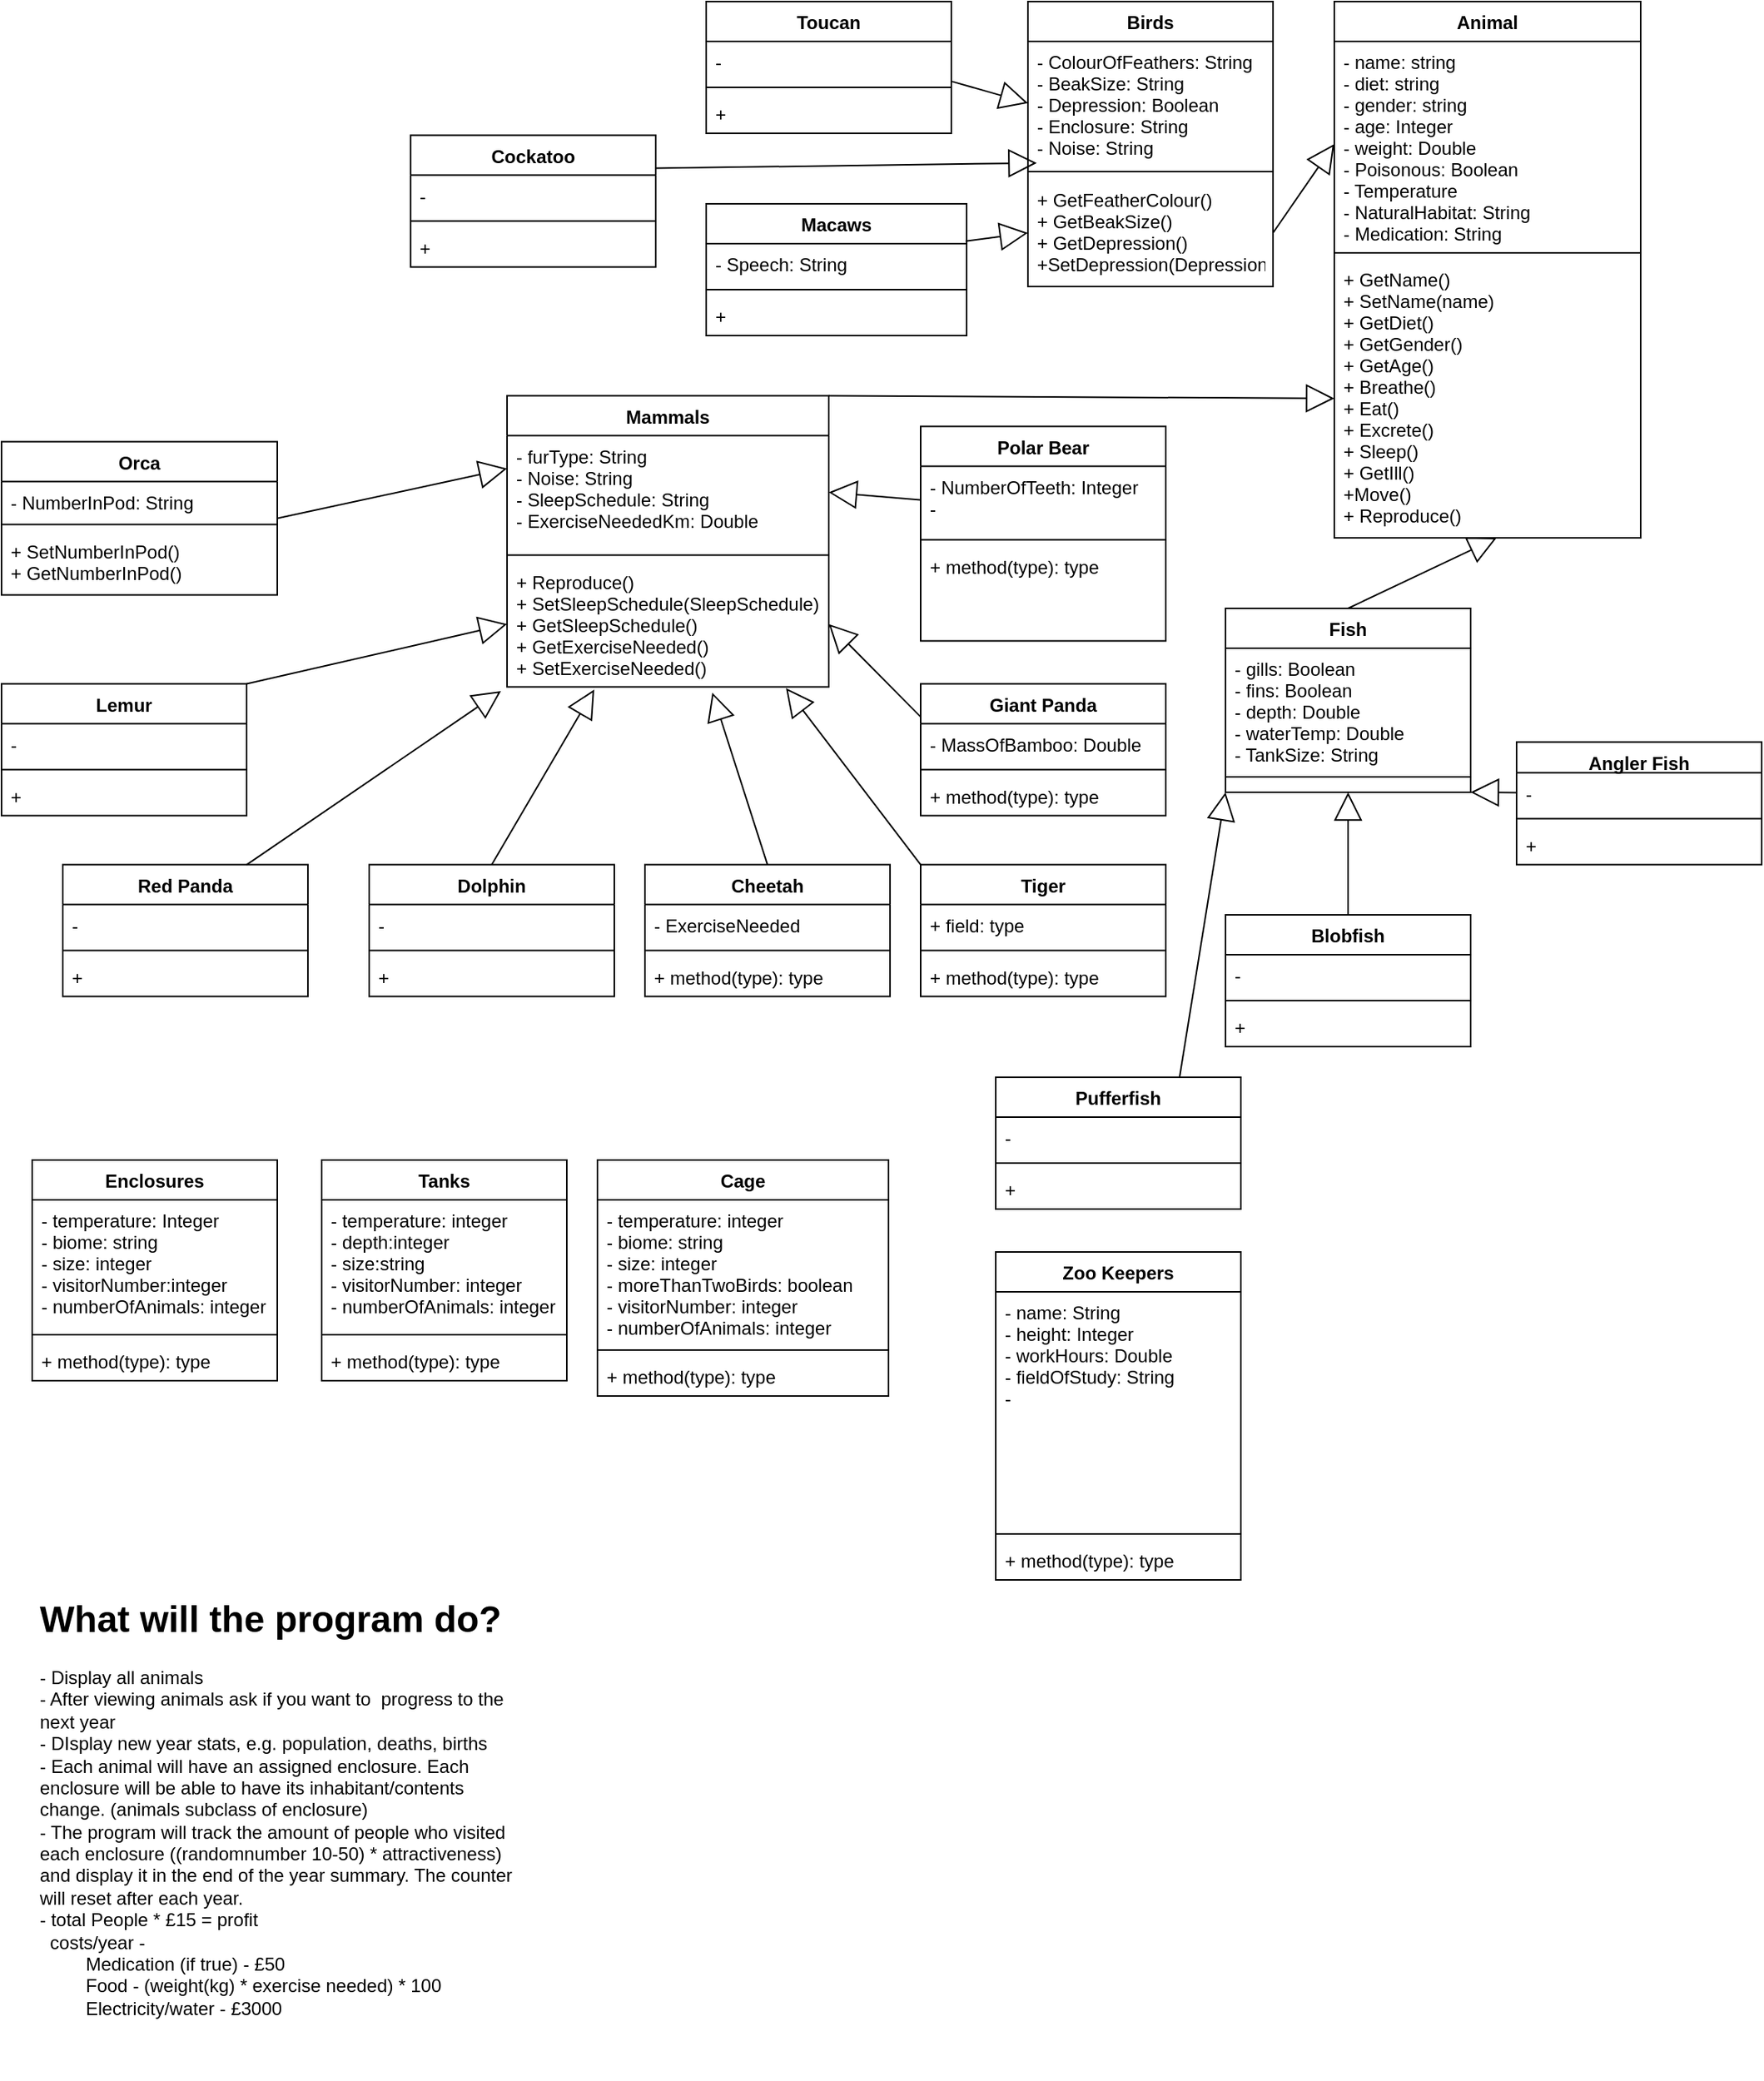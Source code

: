 <mxfile version="12.8.2" type="github">
  <diagram id="C5RBs43oDa-KdzZeNtuy" name="Page-1">
    <mxGraphModel dx="2591" dy="2416" grid="1" gridSize="10" guides="1" tooltips="1" connect="1" arrows="1" fold="1" page="1" pageScale="1" pageWidth="1169" pageHeight="827" math="0" shadow="0">
      <root>
        <mxCell id="WIyWlLk6GJQsqaUBKTNV-0" />
        <mxCell id="WIyWlLk6GJQsqaUBKTNV-1" parent="WIyWlLk6GJQsqaUBKTNV-0" />
        <mxCell id="0TbLO2mfNWgMp-bxgsxS-0" value="Animal" style="swimlane;fontStyle=1;align=center;verticalAlign=top;childLayout=stackLayout;horizontal=1;startSize=26;horizontalStack=0;resizeParent=1;resizeParentMax=0;resizeLast=0;collapsible=1;marginBottom=0;" parent="WIyWlLk6GJQsqaUBKTNV-1" vertex="1">
          <mxGeometry x="-299" y="-1636" width="200" height="350" as="geometry" />
        </mxCell>
        <mxCell id="0TbLO2mfNWgMp-bxgsxS-1" value="- name: string&#xa;- diet: string&#xa;- gender: string&#xa;- age: Integer&#xa;- weight: Double&#xa;- Poisonous: Boolean&#xa;- Temperature&#xa;- NaturalHabitat: String&#xa;- Medication: String&#xa;" style="text;strokeColor=none;fillColor=none;align=left;verticalAlign=top;spacingLeft=4;spacingRight=4;overflow=hidden;rotatable=0;points=[[0,0.5],[1,0.5]];portConstraint=eastwest;" parent="0TbLO2mfNWgMp-bxgsxS-0" vertex="1">
          <mxGeometry y="26" width="200" height="134" as="geometry" />
        </mxCell>
        <mxCell id="0TbLO2mfNWgMp-bxgsxS-2" value="" style="line;strokeWidth=1;fillColor=none;align=left;verticalAlign=middle;spacingTop=-1;spacingLeft=3;spacingRight=3;rotatable=0;labelPosition=right;points=[];portConstraint=eastwest;" parent="0TbLO2mfNWgMp-bxgsxS-0" vertex="1">
          <mxGeometry y="160" width="200" height="8" as="geometry" />
        </mxCell>
        <mxCell id="0TbLO2mfNWgMp-bxgsxS-3" value="+ GetName()&#xa;+ SetName(name)&#xa;+ GetDiet()&#xa;+ GetGender()&#xa;+ GetAge()&#xa;+ Breathe()&#xa;+ Eat()&#xa;+ Excrete()&#xa;+ Sleep()&#xa;+ GetIll()&#xa;+Move()&#xa;+ Reproduce()&#xa;" style="text;strokeColor=none;fillColor=none;align=left;verticalAlign=top;spacingLeft=4;spacingRight=4;overflow=hidden;rotatable=0;points=[[0,0.5],[1,0.5]];portConstraint=eastwest;" parent="0TbLO2mfNWgMp-bxgsxS-0" vertex="1">
          <mxGeometry y="168" width="200" height="182" as="geometry" />
        </mxCell>
        <mxCell id="0TbLO2mfNWgMp-bxgsxS-5" value="Mammals" style="swimlane;fontStyle=1;align=center;verticalAlign=top;childLayout=stackLayout;horizontal=1;startSize=26;horizontalStack=0;resizeParent=1;resizeParentMax=0;resizeLast=0;collapsible=1;marginBottom=0;" parent="WIyWlLk6GJQsqaUBKTNV-1" vertex="1">
          <mxGeometry x="-839" y="-1378.71" width="210" height="190" as="geometry" />
        </mxCell>
        <mxCell id="0TbLO2mfNWgMp-bxgsxS-6" value="- furType: String&#xa;- Noise: String&#xa;- SleepSchedule: String&#xa;- ExerciseNeededKm: Double" style="text;strokeColor=none;fillColor=none;align=left;verticalAlign=top;spacingLeft=4;spacingRight=4;overflow=hidden;rotatable=0;points=[[0,0.5],[1,0.5]];portConstraint=eastwest;" parent="0TbLO2mfNWgMp-bxgsxS-5" vertex="1">
          <mxGeometry y="26" width="210" height="74" as="geometry" />
        </mxCell>
        <mxCell id="0TbLO2mfNWgMp-bxgsxS-7" value="" style="line;strokeWidth=1;fillColor=none;align=left;verticalAlign=middle;spacingTop=-1;spacingLeft=3;spacingRight=3;rotatable=0;labelPosition=right;points=[];portConstraint=eastwest;" parent="0TbLO2mfNWgMp-bxgsxS-5" vertex="1">
          <mxGeometry y="100" width="210" height="8" as="geometry" />
        </mxCell>
        <mxCell id="cL8bjoN6jts4UuPoE08g-39" value="+ Reproduce()&#xa;+ SetSleepSchedule(SleepSchedule)&#xa;+ GetSleepSchedule()&#xa;+ GetExerciseNeeded()&#xa;+ SetExerciseNeeded()" style="text;strokeColor=none;fillColor=none;align=left;verticalAlign=top;spacingLeft=4;spacingRight=4;overflow=hidden;rotatable=0;points=[[0,0.5],[1,0.5]];portConstraint=eastwest;" parent="0TbLO2mfNWgMp-bxgsxS-5" vertex="1">
          <mxGeometry y="108" width="210" height="82" as="geometry" />
        </mxCell>
        <mxCell id="MYj5JW25N3nviBPNFUwC-0" value="" style="endArrow=block;endSize=16;endFill=0;html=1;exitX=1;exitY=0;exitDx=0;exitDy=0;entryX=0;entryY=0.5;entryDx=0;entryDy=0;" parent="WIyWlLk6GJQsqaUBKTNV-1" source="0TbLO2mfNWgMp-bxgsxS-5" target="0TbLO2mfNWgMp-bxgsxS-3" edge="1">
          <mxGeometry y="-60" width="160" relative="1" as="geometry">
            <mxPoint x="-569" y="-1068.71" as="sourcePoint" />
            <mxPoint x="-409" y="-1068.71" as="targetPoint" />
            <Array as="points" />
            <mxPoint as="offset" />
          </mxGeometry>
        </mxCell>
        <mxCell id="m3c3d1ibpdt9MSrah0Dr-0" value="Birds" style="swimlane;fontStyle=1;align=center;verticalAlign=top;childLayout=stackLayout;horizontal=1;startSize=26;horizontalStack=0;resizeParent=1;resizeParentMax=0;resizeLast=0;collapsible=1;marginBottom=0;" parent="WIyWlLk6GJQsqaUBKTNV-1" vertex="1">
          <mxGeometry x="-499" y="-1636" width="160" height="186" as="geometry" />
        </mxCell>
        <mxCell id="m3c3d1ibpdt9MSrah0Dr-1" value="- ColourOfFeathers: String&#xa;- BeakSize: String&#xa;- Depression: Boolean&#xa;- Enclosure: String&#xa;- Noise: String" style="text;strokeColor=none;fillColor=none;align=left;verticalAlign=top;spacingLeft=4;spacingRight=4;overflow=hidden;rotatable=0;points=[[0,0.5],[1,0.5]];portConstraint=eastwest;" parent="m3c3d1ibpdt9MSrah0Dr-0" vertex="1">
          <mxGeometry y="26" width="160" height="80" as="geometry" />
        </mxCell>
        <mxCell id="m3c3d1ibpdt9MSrah0Dr-2" value="" style="line;strokeWidth=1;fillColor=none;align=left;verticalAlign=middle;spacingTop=-1;spacingLeft=3;spacingRight=3;rotatable=0;labelPosition=right;points=[];portConstraint=eastwest;" parent="m3c3d1ibpdt9MSrah0Dr-0" vertex="1">
          <mxGeometry y="106" width="160" height="10" as="geometry" />
        </mxCell>
        <mxCell id="m3c3d1ibpdt9MSrah0Dr-3" value="+ GetFeatherColour()&#xa;+ GetBeakSize()&#xa;+ GetDepression()&#xa;+SetDepression(Depression)" style="text;strokeColor=none;fillColor=none;align=left;verticalAlign=top;spacingLeft=4;spacingRight=4;overflow=hidden;rotatable=0;points=[[0,0.5],[1,0.5]];portConstraint=eastwest;" parent="m3c3d1ibpdt9MSrah0Dr-0" vertex="1">
          <mxGeometry y="116" width="160" height="70" as="geometry" />
        </mxCell>
        <mxCell id="m3c3d1ibpdt9MSrah0Dr-4" value="" style="endArrow=block;endSize=16;endFill=0;html=1;entryX=0;entryY=0.5;entryDx=0;entryDy=0;exitX=1;exitY=0.5;exitDx=0;exitDy=0;" parent="WIyWlLk6GJQsqaUBKTNV-1" source="m3c3d1ibpdt9MSrah0Dr-3" target="0TbLO2mfNWgMp-bxgsxS-1" edge="1">
          <mxGeometry y="-50" width="160" relative="1" as="geometry">
            <mxPoint x="-9" y="-1428.71" as="sourcePoint" />
            <mxPoint x="-439" y="-978.71" as="targetPoint" />
            <Array as="points" />
            <mxPoint as="offset" />
          </mxGeometry>
        </mxCell>
        <mxCell id="m3c3d1ibpdt9MSrah0Dr-5" value="" style="endArrow=block;endSize=16;endFill=0;html=1;entryX=0.53;entryY=1;entryDx=0;entryDy=0;entryPerimeter=0;exitX=0.5;exitY=0;exitDx=0;exitDy=0;" parent="WIyWlLk6GJQsqaUBKTNV-1" source="m3c3d1ibpdt9MSrah0Dr-6" target="0TbLO2mfNWgMp-bxgsxS-3" edge="1">
          <mxGeometry x="0.125" y="-60" width="160" relative="1" as="geometry">
            <mxPoint x="-623" y="-1086" as="sourcePoint" />
            <mxPoint x="-849" y="-986" as="targetPoint" />
            <mxPoint as="offset" />
          </mxGeometry>
        </mxCell>
        <mxCell id="m3c3d1ibpdt9MSrah0Dr-6" value="Fish" style="swimlane;fontStyle=1;align=center;verticalAlign=top;childLayout=stackLayout;horizontal=1;startSize=26;horizontalStack=0;resizeParent=1;resizeParentMax=0;resizeLast=0;collapsible=1;marginBottom=0;" parent="WIyWlLk6GJQsqaUBKTNV-1" vertex="1">
          <mxGeometry x="-370" y="-1240" width="160" height="120" as="geometry" />
        </mxCell>
        <mxCell id="m3c3d1ibpdt9MSrah0Dr-7" value="- gills: Boolean&#xa;- fins: Boolean&#xa;- depth: Double&#xa;- waterTemp: Double&#xa;- TankSize: String" style="text;strokeColor=none;fillColor=none;align=left;verticalAlign=top;spacingLeft=4;spacingRight=4;overflow=hidden;rotatable=0;points=[[0,0.5],[1,0.5]];portConstraint=eastwest;" parent="m3c3d1ibpdt9MSrah0Dr-6" vertex="1">
          <mxGeometry y="26" width="160" height="74" as="geometry" />
        </mxCell>
        <mxCell id="m3c3d1ibpdt9MSrah0Dr-8" value="" style="line;strokeWidth=1;fillColor=none;align=left;verticalAlign=middle;spacingTop=-1;spacingLeft=3;spacingRight=3;rotatable=0;labelPosition=right;points=[];portConstraint=eastwest;" parent="m3c3d1ibpdt9MSrah0Dr-6" vertex="1">
          <mxGeometry y="100" width="160" height="20" as="geometry" />
        </mxCell>
        <mxCell id="m3c3d1ibpdt9MSrah0Dr-10" value="" style="endArrow=block;endSize=16;endFill=0;html=1;entryX=0;entryY=0.5;entryDx=0;entryDy=0;exitX=1;exitY=0;exitDx=0;exitDy=0;" parent="WIyWlLk6GJQsqaUBKTNV-1" source="m3c3d1ibpdt9MSrah0Dr-11" target="cL8bjoN6jts4UuPoE08g-39" edge="1">
          <mxGeometry x="-0.25" y="-20" width="160" relative="1" as="geometry">
            <mxPoint x="-999" y="-1158.71" as="sourcePoint" />
            <mxPoint x="-679" y="-1028.71" as="targetPoint" />
            <Array as="points" />
            <mxPoint as="offset" />
          </mxGeometry>
        </mxCell>
        <mxCell id="m3c3d1ibpdt9MSrah0Dr-11" value="Lemur" style="swimlane;fontStyle=1;align=center;verticalAlign=top;childLayout=stackLayout;horizontal=1;startSize=26;horizontalStack=0;resizeParent=1;resizeParentMax=0;resizeLast=0;collapsible=1;marginBottom=0;" parent="WIyWlLk6GJQsqaUBKTNV-1" vertex="1">
          <mxGeometry x="-1169" y="-1190.71" width="160" height="86" as="geometry" />
        </mxCell>
        <mxCell id="m3c3d1ibpdt9MSrah0Dr-12" value="- " style="text;strokeColor=none;fillColor=none;align=left;verticalAlign=top;spacingLeft=4;spacingRight=4;overflow=hidden;rotatable=0;points=[[0,0.5],[1,0.5]];portConstraint=eastwest;" parent="m3c3d1ibpdt9MSrah0Dr-11" vertex="1">
          <mxGeometry y="26" width="160" height="26" as="geometry" />
        </mxCell>
        <mxCell id="m3c3d1ibpdt9MSrah0Dr-13" value="" style="line;strokeWidth=1;fillColor=none;align=left;verticalAlign=middle;spacingTop=-1;spacingLeft=3;spacingRight=3;rotatable=0;labelPosition=right;points=[];portConstraint=eastwest;" parent="m3c3d1ibpdt9MSrah0Dr-11" vertex="1">
          <mxGeometry y="52" width="160" height="8" as="geometry" />
        </mxCell>
        <mxCell id="m3c3d1ibpdt9MSrah0Dr-14" value="+" style="text;strokeColor=none;fillColor=none;align=left;verticalAlign=top;spacingLeft=4;spacingRight=4;overflow=hidden;rotatable=0;points=[[0,0.5],[1,0.5]];portConstraint=eastwest;" parent="m3c3d1ibpdt9MSrah0Dr-11" vertex="1">
          <mxGeometry y="60" width="160" height="26" as="geometry" />
        </mxCell>
        <mxCell id="m3c3d1ibpdt9MSrah0Dr-15" value="Red Panda" style="swimlane;fontStyle=1;align=center;verticalAlign=top;childLayout=stackLayout;horizontal=1;startSize=26;horizontalStack=0;resizeParent=1;resizeParentMax=0;resizeLast=0;collapsible=1;marginBottom=0;" parent="WIyWlLk6GJQsqaUBKTNV-1" vertex="1">
          <mxGeometry x="-1129" y="-1072.71" width="160" height="86" as="geometry" />
        </mxCell>
        <mxCell id="m3c3d1ibpdt9MSrah0Dr-16" value="- " style="text;strokeColor=none;fillColor=none;align=left;verticalAlign=top;spacingLeft=4;spacingRight=4;overflow=hidden;rotatable=0;points=[[0,0.5],[1,0.5]];portConstraint=eastwest;" parent="m3c3d1ibpdt9MSrah0Dr-15" vertex="1">
          <mxGeometry y="26" width="160" height="26" as="geometry" />
        </mxCell>
        <mxCell id="m3c3d1ibpdt9MSrah0Dr-17" value="" style="line;strokeWidth=1;fillColor=none;align=left;verticalAlign=middle;spacingTop=-1;spacingLeft=3;spacingRight=3;rotatable=0;labelPosition=right;points=[];portConstraint=eastwest;" parent="m3c3d1ibpdt9MSrah0Dr-15" vertex="1">
          <mxGeometry y="52" width="160" height="8" as="geometry" />
        </mxCell>
        <mxCell id="m3c3d1ibpdt9MSrah0Dr-18" value="+ " style="text;strokeColor=none;fillColor=none;align=left;verticalAlign=top;spacingLeft=4;spacingRight=4;overflow=hidden;rotatable=0;points=[[0,0.5],[1,0.5]];portConstraint=eastwest;" parent="m3c3d1ibpdt9MSrah0Dr-15" vertex="1">
          <mxGeometry y="60" width="160" height="26" as="geometry" />
        </mxCell>
        <mxCell id="m3c3d1ibpdt9MSrah0Dr-19" value="" style="endArrow=block;endSize=16;endFill=0;html=1;exitX=0.75;exitY=0;exitDx=0;exitDy=0;entryX=-0.019;entryY=1.033;entryDx=0;entryDy=0;entryPerimeter=0;" parent="WIyWlLk6GJQsqaUBKTNV-1" source="m3c3d1ibpdt9MSrah0Dr-15" target="cL8bjoN6jts4UuPoE08g-39" edge="1">
          <mxGeometry x="-0.125" y="-20" width="160" relative="1" as="geometry">
            <mxPoint x="-989" y="-888.71" as="sourcePoint" />
            <mxPoint x="-839" y="-1147.71" as="targetPoint" />
            <Array as="points" />
            <mxPoint as="offset" />
          </mxGeometry>
        </mxCell>
        <mxCell id="m3c3d1ibpdt9MSrah0Dr-31" value="Orca" style="swimlane;fontStyle=1;align=center;verticalAlign=top;childLayout=stackLayout;horizontal=1;startSize=26;horizontalStack=0;resizeParent=1;resizeParentMax=0;resizeLast=0;collapsible=1;marginBottom=0;" parent="WIyWlLk6GJQsqaUBKTNV-1" vertex="1">
          <mxGeometry x="-1169" y="-1348.71" width="180" height="100" as="geometry" />
        </mxCell>
        <mxCell id="m3c3d1ibpdt9MSrah0Dr-32" value="- NumberInPod: String" style="text;strokeColor=none;fillColor=none;align=left;verticalAlign=top;spacingLeft=4;spacingRight=4;overflow=hidden;rotatable=0;points=[[0,0.5],[1,0.5]];portConstraint=eastwest;" parent="m3c3d1ibpdt9MSrah0Dr-31" vertex="1">
          <mxGeometry y="26" width="180" height="24" as="geometry" />
        </mxCell>
        <mxCell id="m3c3d1ibpdt9MSrah0Dr-33" value="" style="line;strokeWidth=1;fillColor=none;align=left;verticalAlign=middle;spacingTop=-1;spacingLeft=3;spacingRight=3;rotatable=0;labelPosition=right;points=[];portConstraint=eastwest;" parent="m3c3d1ibpdt9MSrah0Dr-31" vertex="1">
          <mxGeometry y="50" width="180" height="8" as="geometry" />
        </mxCell>
        <mxCell id="m3c3d1ibpdt9MSrah0Dr-34" value="+ SetNumberInPod()&#xa;+ GetNumberInPod()" style="text;strokeColor=none;fillColor=none;align=left;verticalAlign=top;spacingLeft=4;spacingRight=4;overflow=hidden;rotatable=0;points=[[0,0.5],[1,0.5]];portConstraint=eastwest;" parent="m3c3d1ibpdt9MSrah0Dr-31" vertex="1">
          <mxGeometry y="58" width="180" height="42" as="geometry" />
        </mxCell>
        <mxCell id="m3c3d1ibpdt9MSrah0Dr-35" value="" style="endArrow=block;endSize=16;endFill=0;html=1;exitX=1;exitY=0.5;exitDx=0;exitDy=0;entryX=0;entryY=0.25;entryDx=0;entryDy=0;" parent="WIyWlLk6GJQsqaUBKTNV-1" source="m3c3d1ibpdt9MSrah0Dr-31" target="0TbLO2mfNWgMp-bxgsxS-5" edge="1">
          <mxGeometry y="10" width="160" relative="1" as="geometry">
            <mxPoint x="-1069" y="-668.71" as="sourcePoint" />
            <mxPoint x="-839" y="-1218.71" as="targetPoint" />
            <mxPoint as="offset" />
          </mxGeometry>
        </mxCell>
        <mxCell id="m3c3d1ibpdt9MSrah0Dr-36" value="Dolphin" style="swimlane;fontStyle=1;align=center;verticalAlign=top;childLayout=stackLayout;horizontal=1;startSize=26;horizontalStack=0;resizeParent=1;resizeParentMax=0;resizeLast=0;collapsible=1;marginBottom=0;" parent="WIyWlLk6GJQsqaUBKTNV-1" vertex="1">
          <mxGeometry x="-929" y="-1072.71" width="160" height="86" as="geometry" />
        </mxCell>
        <mxCell id="m3c3d1ibpdt9MSrah0Dr-37" value="- " style="text;strokeColor=none;fillColor=none;align=left;verticalAlign=top;spacingLeft=4;spacingRight=4;overflow=hidden;rotatable=0;points=[[0,0.5],[1,0.5]];portConstraint=eastwest;" parent="m3c3d1ibpdt9MSrah0Dr-36" vertex="1">
          <mxGeometry y="26" width="160" height="26" as="geometry" />
        </mxCell>
        <mxCell id="m3c3d1ibpdt9MSrah0Dr-38" value="" style="line;strokeWidth=1;fillColor=none;align=left;verticalAlign=middle;spacingTop=-1;spacingLeft=3;spacingRight=3;rotatable=0;labelPosition=right;points=[];portConstraint=eastwest;" parent="m3c3d1ibpdt9MSrah0Dr-36" vertex="1">
          <mxGeometry y="52" width="160" height="8" as="geometry" />
        </mxCell>
        <mxCell id="m3c3d1ibpdt9MSrah0Dr-39" value="+" style="text;strokeColor=none;fillColor=none;align=left;verticalAlign=top;spacingLeft=4;spacingRight=4;overflow=hidden;rotatable=0;points=[[0,0.5],[1,0.5]];portConstraint=eastwest;" parent="m3c3d1ibpdt9MSrah0Dr-36" vertex="1">
          <mxGeometry y="60" width="160" height="26" as="geometry" />
        </mxCell>
        <mxCell id="m3c3d1ibpdt9MSrah0Dr-40" value="" style="endArrow=block;endSize=16;endFill=0;html=1;exitX=0.5;exitY=0;exitDx=0;exitDy=0;entryX=0.271;entryY=1.021;entryDx=0;entryDy=0;entryPerimeter=0;" parent="WIyWlLk6GJQsqaUBKTNV-1" source="m3c3d1ibpdt9MSrah0Dr-36" target="cL8bjoN6jts4UuPoE08g-39" edge="1">
          <mxGeometry x="0.125" y="10" width="160" relative="1" as="geometry">
            <mxPoint x="-1069" y="-668.71" as="sourcePoint" />
            <mxPoint x="-780" y="-1180" as="targetPoint" />
            <mxPoint as="offset" />
          </mxGeometry>
        </mxCell>
        <mxCell id="m3c3d1ibpdt9MSrah0Dr-41" value="Polar Bear" style="swimlane;fontStyle=1;align=center;verticalAlign=top;childLayout=stackLayout;horizontal=1;startSize=26;horizontalStack=0;resizeParent=1;resizeParentMax=0;resizeLast=0;collapsible=1;marginBottom=0;" parent="WIyWlLk6GJQsqaUBKTNV-1" vertex="1">
          <mxGeometry x="-569" y="-1358.71" width="160" height="140" as="geometry" />
        </mxCell>
        <mxCell id="m3c3d1ibpdt9MSrah0Dr-42" value="- NumberOfTeeth: Integer&#xa;- " style="text;strokeColor=none;fillColor=none;align=left;verticalAlign=top;spacingLeft=4;spacingRight=4;overflow=hidden;rotatable=0;points=[[0,0.5],[1,0.5]];portConstraint=eastwest;" parent="m3c3d1ibpdt9MSrah0Dr-41" vertex="1">
          <mxGeometry y="26" width="160" height="44" as="geometry" />
        </mxCell>
        <mxCell id="m3c3d1ibpdt9MSrah0Dr-43" value="" style="line;strokeWidth=1;fillColor=none;align=left;verticalAlign=middle;spacingTop=-1;spacingLeft=3;spacingRight=3;rotatable=0;labelPosition=right;points=[];portConstraint=eastwest;" parent="m3c3d1ibpdt9MSrah0Dr-41" vertex="1">
          <mxGeometry y="70" width="160" height="8" as="geometry" />
        </mxCell>
        <mxCell id="m3c3d1ibpdt9MSrah0Dr-44" value="+ method(type): type" style="text;strokeColor=none;fillColor=none;align=left;verticalAlign=top;spacingLeft=4;spacingRight=4;overflow=hidden;rotatable=0;points=[[0,0.5],[1,0.5]];portConstraint=eastwest;" parent="m3c3d1ibpdt9MSrah0Dr-41" vertex="1">
          <mxGeometry y="78" width="160" height="62" as="geometry" />
        </mxCell>
        <mxCell id="m3c3d1ibpdt9MSrah0Dr-45" value="" style="endArrow=block;endSize=16;endFill=0;html=1;exitX=0;exitY=0.5;exitDx=0;exitDy=0;entryX=1;entryY=0.5;entryDx=0;entryDy=0;" parent="WIyWlLk6GJQsqaUBKTNV-1" source="m3c3d1ibpdt9MSrah0Dr-42" target="0TbLO2mfNWgMp-bxgsxS-6" edge="1">
          <mxGeometry x="-0.417" y="10" width="160" relative="1" as="geometry">
            <mxPoint x="-729" y="-1068.71" as="sourcePoint" />
            <mxPoint x="-569" y="-1068.71" as="targetPoint" />
            <mxPoint as="offset" />
          </mxGeometry>
        </mxCell>
        <mxCell id="m3c3d1ibpdt9MSrah0Dr-46" value="&lt;br&gt;" style="endArrow=block;endSize=16;endFill=0;html=1;exitX=0;exitY=0.25;exitDx=0;exitDy=0;entryX=1;entryY=0.5;entryDx=0;entryDy=0;" parent="WIyWlLk6GJQsqaUBKTNV-1" source="m3c3d1ibpdt9MSrah0Dr-47" target="cL8bjoN6jts4UuPoE08g-39" edge="1">
          <mxGeometry x="0.125" y="-10" width="160" relative="1" as="geometry">
            <mxPoint x="-679" y="-938.71" as="sourcePoint" />
            <mxPoint x="-669" y="-1178.71" as="targetPoint" />
            <mxPoint as="offset" />
          </mxGeometry>
        </mxCell>
        <mxCell id="m3c3d1ibpdt9MSrah0Dr-47" value="Giant Panda" style="swimlane;fontStyle=1;align=center;verticalAlign=top;childLayout=stackLayout;horizontal=1;startSize=26;horizontalStack=0;resizeParent=1;resizeParentMax=0;resizeLast=0;collapsible=1;marginBottom=0;" parent="WIyWlLk6GJQsqaUBKTNV-1" vertex="1">
          <mxGeometry x="-569" y="-1190.71" width="160" height="86" as="geometry" />
        </mxCell>
        <mxCell id="m3c3d1ibpdt9MSrah0Dr-48" value="- MassOfBamboo: Double" style="text;strokeColor=none;fillColor=none;align=left;verticalAlign=top;spacingLeft=4;spacingRight=4;overflow=hidden;rotatable=0;points=[[0,0.5],[1,0.5]];portConstraint=eastwest;" parent="m3c3d1ibpdt9MSrah0Dr-47" vertex="1">
          <mxGeometry y="26" width="160" height="26" as="geometry" />
        </mxCell>
        <mxCell id="m3c3d1ibpdt9MSrah0Dr-49" value="" style="line;strokeWidth=1;fillColor=none;align=left;verticalAlign=middle;spacingTop=-1;spacingLeft=3;spacingRight=3;rotatable=0;labelPosition=right;points=[];portConstraint=eastwest;" parent="m3c3d1ibpdt9MSrah0Dr-47" vertex="1">
          <mxGeometry y="52" width="160" height="8" as="geometry" />
        </mxCell>
        <mxCell id="m3c3d1ibpdt9MSrah0Dr-50" value="+ method(type): type" style="text;strokeColor=none;fillColor=none;align=left;verticalAlign=top;spacingLeft=4;spacingRight=4;overflow=hidden;rotatable=0;points=[[0,0.5],[1,0.5]];portConstraint=eastwest;" parent="m3c3d1ibpdt9MSrah0Dr-47" vertex="1">
          <mxGeometry y="60" width="160" height="26" as="geometry" />
        </mxCell>
        <mxCell id="m3c3d1ibpdt9MSrah0Dr-51" value="Tiger" style="swimlane;fontStyle=1;align=center;verticalAlign=top;childLayout=stackLayout;horizontal=1;startSize=26;horizontalStack=0;resizeParent=1;resizeParentMax=0;resizeLast=0;collapsible=1;marginBottom=0;" parent="WIyWlLk6GJQsqaUBKTNV-1" vertex="1">
          <mxGeometry x="-569" y="-1072.71" width="160" height="86" as="geometry" />
        </mxCell>
        <mxCell id="m3c3d1ibpdt9MSrah0Dr-52" value="+ field: type" style="text;strokeColor=none;fillColor=none;align=left;verticalAlign=top;spacingLeft=4;spacingRight=4;overflow=hidden;rotatable=0;points=[[0,0.5],[1,0.5]];portConstraint=eastwest;" parent="m3c3d1ibpdt9MSrah0Dr-51" vertex="1">
          <mxGeometry y="26" width="160" height="26" as="geometry" />
        </mxCell>
        <mxCell id="m3c3d1ibpdt9MSrah0Dr-53" value="" style="line;strokeWidth=1;fillColor=none;align=left;verticalAlign=middle;spacingTop=-1;spacingLeft=3;spacingRight=3;rotatable=0;labelPosition=right;points=[];portConstraint=eastwest;" parent="m3c3d1ibpdt9MSrah0Dr-51" vertex="1">
          <mxGeometry y="52" width="160" height="8" as="geometry" />
        </mxCell>
        <mxCell id="m3c3d1ibpdt9MSrah0Dr-54" value="+ method(type): type" style="text;strokeColor=none;fillColor=none;align=left;verticalAlign=top;spacingLeft=4;spacingRight=4;overflow=hidden;rotatable=0;points=[[0,0.5],[1,0.5]];portConstraint=eastwest;" parent="m3c3d1ibpdt9MSrah0Dr-51" vertex="1">
          <mxGeometry y="60" width="160" height="26" as="geometry" />
        </mxCell>
        <mxCell id="m3c3d1ibpdt9MSrah0Dr-55" value="Cheetah" style="swimlane;fontStyle=1;align=center;verticalAlign=top;childLayout=stackLayout;horizontal=1;startSize=26;horizontalStack=0;resizeParent=1;resizeParentMax=0;resizeLast=0;collapsible=1;marginBottom=0;" parent="WIyWlLk6GJQsqaUBKTNV-1" vertex="1">
          <mxGeometry x="-749" y="-1072.71" width="160" height="86" as="geometry" />
        </mxCell>
        <mxCell id="m3c3d1ibpdt9MSrah0Dr-56" value="- ExerciseNeeded" style="text;strokeColor=none;fillColor=none;align=left;verticalAlign=top;spacingLeft=4;spacingRight=4;overflow=hidden;rotatable=0;points=[[0,0.5],[1,0.5]];portConstraint=eastwest;" parent="m3c3d1ibpdt9MSrah0Dr-55" vertex="1">
          <mxGeometry y="26" width="160" height="26" as="geometry" />
        </mxCell>
        <mxCell id="m3c3d1ibpdt9MSrah0Dr-57" value="" style="line;strokeWidth=1;fillColor=none;align=left;verticalAlign=middle;spacingTop=-1;spacingLeft=3;spacingRight=3;rotatable=0;labelPosition=right;points=[];portConstraint=eastwest;" parent="m3c3d1ibpdt9MSrah0Dr-55" vertex="1">
          <mxGeometry y="52" width="160" height="8" as="geometry" />
        </mxCell>
        <mxCell id="m3c3d1ibpdt9MSrah0Dr-58" value="+ method(type): type" style="text;strokeColor=none;fillColor=none;align=left;verticalAlign=top;spacingLeft=4;spacingRight=4;overflow=hidden;rotatable=0;points=[[0,0.5],[1,0.5]];portConstraint=eastwest;" parent="m3c3d1ibpdt9MSrah0Dr-55" vertex="1">
          <mxGeometry y="60" width="160" height="26" as="geometry" />
        </mxCell>
        <mxCell id="m3c3d1ibpdt9MSrah0Dr-59" value="" style="endArrow=block;endSize=16;endFill=0;html=1;exitX=0.5;exitY=0;exitDx=0;exitDy=0;entryX=0.638;entryY=1.045;entryDx=0;entryDy=0;entryPerimeter=0;" parent="WIyWlLk6GJQsqaUBKTNV-1" source="m3c3d1ibpdt9MSrah0Dr-55" target="cL8bjoN6jts4UuPoE08g-39" edge="1">
          <mxGeometry y="10" width="160" relative="1" as="geometry">
            <mxPoint x="-1069" y="-668.71" as="sourcePoint" />
            <mxPoint x="-685.07" y="-1108.678" as="targetPoint" />
            <mxPoint as="offset" />
          </mxGeometry>
        </mxCell>
        <mxCell id="m3c3d1ibpdt9MSrah0Dr-60" value="" style="endArrow=block;endSize=16;endFill=0;html=1;exitX=0;exitY=0;exitDx=0;exitDy=0;entryX=0.867;entryY=1.009;entryDx=0;entryDy=0;entryPerimeter=0;" parent="WIyWlLk6GJQsqaUBKTNV-1" source="m3c3d1ibpdt9MSrah0Dr-51" target="cL8bjoN6jts4UuPoE08g-39" edge="1">
          <mxGeometry y="10" width="160" relative="1" as="geometry">
            <mxPoint x="-1069" y="-668.71" as="sourcePoint" />
            <mxPoint x="-629" y="-1147.71" as="targetPoint" />
            <mxPoint as="offset" />
          </mxGeometry>
        </mxCell>
        <mxCell id="cL8bjoN6jts4UuPoE08g-1" value="" style="endArrow=block;endSize=16;endFill=0;html=1;exitX=0.5;exitY=0;exitDx=0;exitDy=0;entryX=0.5;entryY=1;entryDx=0;entryDy=0;" parent="WIyWlLk6GJQsqaUBKTNV-1" source="cL8bjoN6jts4UuPoE08g-2" target="m3c3d1ibpdt9MSrah0Dr-6" edge="1">
          <mxGeometry x="0.125" y="-60" width="160" relative="1" as="geometry">
            <mxPoint x="-399" y="-1054" as="sourcePoint" />
            <mxPoint x="-349" y="-1154" as="targetPoint" />
            <mxPoint as="offset" />
          </mxGeometry>
        </mxCell>
        <mxCell id="cL8bjoN6jts4UuPoE08g-2" value="Blobfish" style="swimlane;fontStyle=1;align=center;verticalAlign=top;childLayout=stackLayout;horizontal=1;startSize=26;horizontalStack=0;resizeParent=1;resizeParentMax=0;resizeLast=0;collapsible=1;marginBottom=0;" parent="WIyWlLk6GJQsqaUBKTNV-1" vertex="1">
          <mxGeometry x="-370" y="-1040" width="160" height="86" as="geometry" />
        </mxCell>
        <mxCell id="cL8bjoN6jts4UuPoE08g-3" value="- " style="text;strokeColor=none;fillColor=none;align=left;verticalAlign=top;spacingLeft=4;spacingRight=4;overflow=hidden;rotatable=0;points=[[0,0.5],[1,0.5]];portConstraint=eastwest;" parent="cL8bjoN6jts4UuPoE08g-2" vertex="1">
          <mxGeometry y="26" width="160" height="26" as="geometry" />
        </mxCell>
        <mxCell id="cL8bjoN6jts4UuPoE08g-4" value="" style="line;strokeWidth=1;fillColor=none;align=left;verticalAlign=middle;spacingTop=-1;spacingLeft=3;spacingRight=3;rotatable=0;labelPosition=right;points=[];portConstraint=eastwest;" parent="cL8bjoN6jts4UuPoE08g-2" vertex="1">
          <mxGeometry y="52" width="160" height="8" as="geometry" />
        </mxCell>
        <mxCell id="cL8bjoN6jts4UuPoE08g-5" value="+" style="text;strokeColor=none;fillColor=none;align=left;verticalAlign=top;spacingLeft=4;spacingRight=4;overflow=hidden;rotatable=0;points=[[0,0.5],[1,0.5]];portConstraint=eastwest;" parent="cL8bjoN6jts4UuPoE08g-2" vertex="1">
          <mxGeometry y="60" width="160" height="26" as="geometry" />
        </mxCell>
        <mxCell id="cL8bjoN6jts4UuPoE08g-10" value="Angler Fish" style="swimlane;fontStyle=1;align=center;verticalAlign=top;childLayout=stackLayout;horizontal=1;startSize=20;horizontalStack=0;resizeParent=1;resizeParentMax=0;resizeLast=0;collapsible=1;marginBottom=0;" parent="WIyWlLk6GJQsqaUBKTNV-1" vertex="1">
          <mxGeometry x="-180" y="-1152.71" width="160" height="80" as="geometry" />
        </mxCell>
        <mxCell id="cL8bjoN6jts4UuPoE08g-11" value="- " style="text;strokeColor=none;fillColor=none;align=left;verticalAlign=top;spacingLeft=4;spacingRight=4;overflow=hidden;rotatable=0;points=[[0,0.5],[1,0.5]];portConstraint=eastwest;" parent="cL8bjoN6jts4UuPoE08g-10" vertex="1">
          <mxGeometry y="20" width="160" height="26" as="geometry" />
        </mxCell>
        <mxCell id="cL8bjoN6jts4UuPoE08g-12" value="" style="line;strokeWidth=1;fillColor=none;align=left;verticalAlign=middle;spacingTop=-1;spacingLeft=3;spacingRight=3;rotatable=0;labelPosition=right;points=[];portConstraint=eastwest;" parent="cL8bjoN6jts4UuPoE08g-10" vertex="1">
          <mxGeometry y="46" width="160" height="8" as="geometry" />
        </mxCell>
        <mxCell id="cL8bjoN6jts4UuPoE08g-13" value="+ " style="text;strokeColor=none;fillColor=none;align=left;verticalAlign=top;spacingLeft=4;spacingRight=4;overflow=hidden;rotatable=0;points=[[0,0.5],[1,0.5]];portConstraint=eastwest;" parent="cL8bjoN6jts4UuPoE08g-10" vertex="1">
          <mxGeometry y="54" width="160" height="26" as="geometry" />
        </mxCell>
        <mxCell id="cL8bjoN6jts4UuPoE08g-14" value="Pufferfish" style="swimlane;fontStyle=1;align=center;verticalAlign=top;childLayout=stackLayout;horizontal=1;startSize=26;horizontalStack=0;resizeParent=1;resizeParentMax=0;resizeLast=0;collapsible=1;marginBottom=0;" parent="WIyWlLk6GJQsqaUBKTNV-1" vertex="1">
          <mxGeometry x="-520" y="-934" width="160" height="86" as="geometry" />
        </mxCell>
        <mxCell id="cL8bjoN6jts4UuPoE08g-15" value="- " style="text;strokeColor=none;fillColor=none;align=left;verticalAlign=top;spacingLeft=4;spacingRight=4;overflow=hidden;rotatable=0;points=[[0,0.5],[1,0.5]];portConstraint=eastwest;" parent="cL8bjoN6jts4UuPoE08g-14" vertex="1">
          <mxGeometry y="26" width="160" height="26" as="geometry" />
        </mxCell>
        <mxCell id="cL8bjoN6jts4UuPoE08g-16" value="" style="line;strokeWidth=1;fillColor=none;align=left;verticalAlign=middle;spacingTop=-1;spacingLeft=3;spacingRight=3;rotatable=0;labelPosition=right;points=[];portConstraint=eastwest;" parent="cL8bjoN6jts4UuPoE08g-14" vertex="1">
          <mxGeometry y="52" width="160" height="8" as="geometry" />
        </mxCell>
        <mxCell id="cL8bjoN6jts4UuPoE08g-17" value="+ " style="text;strokeColor=none;fillColor=none;align=left;verticalAlign=top;spacingLeft=4;spacingRight=4;overflow=hidden;rotatable=0;points=[[0,0.5],[1,0.5]];portConstraint=eastwest;" parent="cL8bjoN6jts4UuPoE08g-14" vertex="1">
          <mxGeometry y="60" width="160" height="26" as="geometry" />
        </mxCell>
        <mxCell id="cL8bjoN6jts4UuPoE08g-18" value="" style="endArrow=block;endSize=16;endFill=0;html=1;entryX=0;entryY=1;entryDx=0;entryDy=0;exitX=0.75;exitY=0;exitDx=0;exitDy=0;" parent="WIyWlLk6GJQsqaUBKTNV-1" source="cL8bjoN6jts4UuPoE08g-14" target="m3c3d1ibpdt9MSrah0Dr-6" edge="1">
          <mxGeometry x="0.125" y="-60" width="160" relative="1" as="geometry">
            <mxPoint x="-339" y="-1039" as="sourcePoint" />
            <mxPoint x="-229" y="-1119" as="targetPoint" />
            <mxPoint as="offset" />
          </mxGeometry>
        </mxCell>
        <mxCell id="cL8bjoN6jts4UuPoE08g-20" value="" style="endArrow=block;endSize=16;endFill=0;html=1;entryX=1;entryY=1;entryDx=0;entryDy=0;exitX=0;exitY=0.5;exitDx=0;exitDy=0;" parent="WIyWlLk6GJQsqaUBKTNV-1" source="cL8bjoN6jts4UuPoE08g-11" target="m3c3d1ibpdt9MSrah0Dr-6" edge="1">
          <mxGeometry x="0.125" y="-60" width="160" relative="1" as="geometry">
            <mxPoint x="-189" y="-1044" as="sourcePoint" />
            <mxPoint x="-189" y="-1106" as="targetPoint" />
            <mxPoint as="offset" />
          </mxGeometry>
        </mxCell>
        <mxCell id="m3c3d1ibpdt9MSrah0Dr-63" value="Cockatoo" style="swimlane;fontStyle=1;align=center;verticalAlign=top;childLayout=stackLayout;horizontal=1;startSize=26;horizontalStack=0;resizeParent=1;resizeParentMax=0;resizeLast=0;collapsible=1;marginBottom=0;" parent="WIyWlLk6GJQsqaUBKTNV-1" vertex="1">
          <mxGeometry x="-901.94" y="-1548.71" width="160" height="86" as="geometry" />
        </mxCell>
        <mxCell id="m3c3d1ibpdt9MSrah0Dr-64" value="-" style="text;strokeColor=none;fillColor=none;align=left;verticalAlign=top;spacingLeft=4;spacingRight=4;overflow=hidden;rotatable=0;points=[[0,0.5],[1,0.5]];portConstraint=eastwest;" parent="m3c3d1ibpdt9MSrah0Dr-63" vertex="1">
          <mxGeometry y="26" width="160" height="26" as="geometry" />
        </mxCell>
        <mxCell id="m3c3d1ibpdt9MSrah0Dr-65" value="" style="line;strokeWidth=1;fillColor=none;align=left;verticalAlign=middle;spacingTop=-1;spacingLeft=3;spacingRight=3;rotatable=0;labelPosition=right;points=[];portConstraint=eastwest;" parent="m3c3d1ibpdt9MSrah0Dr-63" vertex="1">
          <mxGeometry y="52" width="160" height="8" as="geometry" />
        </mxCell>
        <mxCell id="m3c3d1ibpdt9MSrah0Dr-66" value="+" style="text;strokeColor=none;fillColor=none;align=left;verticalAlign=top;spacingLeft=4;spacingRight=4;overflow=hidden;rotatable=0;points=[[0,0.5],[1,0.5]];portConstraint=eastwest;" parent="m3c3d1ibpdt9MSrah0Dr-63" vertex="1">
          <mxGeometry y="60" width="160" height="26" as="geometry" />
        </mxCell>
        <mxCell id="m3c3d1ibpdt9MSrah0Dr-67" value="Macaws" style="swimlane;fontStyle=1;align=center;verticalAlign=top;childLayout=stackLayout;horizontal=1;startSize=26;horizontalStack=0;resizeParent=1;resizeParentMax=0;resizeLast=0;collapsible=1;marginBottom=0;" parent="WIyWlLk6GJQsqaUBKTNV-1" vertex="1">
          <mxGeometry x="-709" y="-1504" width="170" height="86" as="geometry" />
        </mxCell>
        <mxCell id="m3c3d1ibpdt9MSrah0Dr-68" value="- Speech: String " style="text;strokeColor=none;fillColor=none;align=left;verticalAlign=top;spacingLeft=4;spacingRight=4;overflow=hidden;rotatable=0;points=[[0,0.5],[1,0.5]];portConstraint=eastwest;" parent="m3c3d1ibpdt9MSrah0Dr-67" vertex="1">
          <mxGeometry y="26" width="170" height="26" as="geometry" />
        </mxCell>
        <mxCell id="m3c3d1ibpdt9MSrah0Dr-69" value="" style="line;strokeWidth=1;fillColor=none;align=left;verticalAlign=middle;spacingTop=-1;spacingLeft=3;spacingRight=3;rotatable=0;labelPosition=right;points=[];portConstraint=eastwest;" parent="m3c3d1ibpdt9MSrah0Dr-67" vertex="1">
          <mxGeometry y="52" width="170" height="8" as="geometry" />
        </mxCell>
        <mxCell id="m3c3d1ibpdt9MSrah0Dr-70" value="+" style="text;strokeColor=none;fillColor=none;align=left;verticalAlign=top;spacingLeft=4;spacingRight=4;overflow=hidden;rotatable=0;points=[[0,0.5],[1,0.5]];portConstraint=eastwest;" parent="m3c3d1ibpdt9MSrah0Dr-67" vertex="1">
          <mxGeometry y="60" width="170" height="26" as="geometry" />
        </mxCell>
        <mxCell id="m3c3d1ibpdt9MSrah0Dr-71" value="Toucan" style="swimlane;fontStyle=1;align=center;verticalAlign=top;childLayout=stackLayout;horizontal=1;startSize=26;horizontalStack=0;resizeParent=1;resizeParentMax=0;resizeLast=0;collapsible=1;marginBottom=0;" parent="WIyWlLk6GJQsqaUBKTNV-1" vertex="1">
          <mxGeometry x="-709" y="-1636" width="160" height="86" as="geometry" />
        </mxCell>
        <mxCell id="m3c3d1ibpdt9MSrah0Dr-72" value="- " style="text;strokeColor=none;fillColor=none;align=left;verticalAlign=top;spacingLeft=4;spacingRight=4;overflow=hidden;rotatable=0;points=[[0,0.5],[1,0.5]];portConstraint=eastwest;" parent="m3c3d1ibpdt9MSrah0Dr-71" vertex="1">
          <mxGeometry y="26" width="160" height="26" as="geometry" />
        </mxCell>
        <mxCell id="m3c3d1ibpdt9MSrah0Dr-73" value="" style="line;strokeWidth=1;fillColor=none;align=left;verticalAlign=middle;spacingTop=-1;spacingLeft=3;spacingRight=3;rotatable=0;labelPosition=right;points=[];portConstraint=eastwest;" parent="m3c3d1ibpdt9MSrah0Dr-71" vertex="1">
          <mxGeometry y="52" width="160" height="8" as="geometry" />
        </mxCell>
        <mxCell id="m3c3d1ibpdt9MSrah0Dr-74" value="+ " style="text;strokeColor=none;fillColor=none;align=left;verticalAlign=top;spacingLeft=4;spacingRight=4;overflow=hidden;rotatable=0;points=[[0,0.5],[1,0.5]];portConstraint=eastwest;" parent="m3c3d1ibpdt9MSrah0Dr-71" vertex="1">
          <mxGeometry y="60" width="160" height="26" as="geometry" />
        </mxCell>
        <mxCell id="m3c3d1ibpdt9MSrah0Dr-75" value="" style="endArrow=block;endSize=16;endFill=0;html=1;exitX=1.003;exitY=1.007;exitDx=0;exitDy=0;exitPerimeter=0;" parent="WIyWlLk6GJQsqaUBKTNV-1" source="m3c3d1ibpdt9MSrah0Dr-72" edge="1">
          <mxGeometry width="160" relative="1" as="geometry">
            <mxPoint x="271" y="-1328.71" as="sourcePoint" />
            <mxPoint x="-499" y="-1569.71" as="targetPoint" />
          </mxGeometry>
        </mxCell>
        <mxCell id="m3c3d1ibpdt9MSrah0Dr-76" value="" style="endArrow=block;endSize=16;endFill=0;html=1;entryX=0;entryY=0.5;entryDx=0;entryDy=0;exitX=0.996;exitY=-0.061;exitDx=0;exitDy=0;exitPerimeter=0;" parent="WIyWlLk6GJQsqaUBKTNV-1" source="m3c3d1ibpdt9MSrah0Dr-68" target="m3c3d1ibpdt9MSrah0Dr-3" edge="1">
          <mxGeometry width="160" relative="1" as="geometry">
            <mxPoint x="271" y="-1268.71" as="sourcePoint" />
            <mxPoint x="301" y="-1108.71" as="targetPoint" />
          </mxGeometry>
        </mxCell>
        <mxCell id="m3c3d1ibpdt9MSrah0Dr-77" value="" style="endArrow=block;endSize=16;endFill=0;html=1;exitX=1;exitY=0.25;exitDx=0;exitDy=0;entryX=0.036;entryY=0.992;entryDx=0;entryDy=0;entryPerimeter=0;" parent="WIyWlLk6GJQsqaUBKTNV-1" source="m3c3d1ibpdt9MSrah0Dr-63" target="m3c3d1ibpdt9MSrah0Dr-1" edge="1">
          <mxGeometry width="160" relative="1" as="geometry">
            <mxPoint x="141" y="-1028.71" as="sourcePoint" />
            <mxPoint x="301" y="-1028.71" as="targetPoint" />
          </mxGeometry>
        </mxCell>
        <mxCell id="EgEwRkmP4EtMBpDy1kLM-0" value="Zoo Keepers" style="swimlane;fontStyle=1;align=center;verticalAlign=top;childLayout=stackLayout;horizontal=1;startSize=26;horizontalStack=0;resizeParent=1;resizeParentMax=0;resizeLast=0;collapsible=1;marginBottom=0;" parent="WIyWlLk6GJQsqaUBKTNV-1" vertex="1">
          <mxGeometry x="-520" y="-820" width="160" height="214" as="geometry" />
        </mxCell>
        <mxCell id="EgEwRkmP4EtMBpDy1kLM-1" value="- name: String&#xa;- height: Integer&#xa;- workHours: Double&#xa;- fieldOfStudy: String&#xa;- &#xa;" style="text;strokeColor=none;fillColor=none;align=left;verticalAlign=top;spacingLeft=4;spacingRight=4;overflow=hidden;rotatable=0;points=[[0,0.5],[1,0.5]];portConstraint=eastwest;" parent="EgEwRkmP4EtMBpDy1kLM-0" vertex="1">
          <mxGeometry y="26" width="160" height="154" as="geometry" />
        </mxCell>
        <mxCell id="EgEwRkmP4EtMBpDy1kLM-2" value="" style="line;strokeWidth=1;fillColor=none;align=left;verticalAlign=middle;spacingTop=-1;spacingLeft=3;spacingRight=3;rotatable=0;labelPosition=right;points=[];portConstraint=eastwest;" parent="EgEwRkmP4EtMBpDy1kLM-0" vertex="1">
          <mxGeometry y="180" width="160" height="8" as="geometry" />
        </mxCell>
        <mxCell id="EgEwRkmP4EtMBpDy1kLM-3" value="+ method(type): type" style="text;strokeColor=none;fillColor=none;align=left;verticalAlign=top;spacingLeft=4;spacingRight=4;overflow=hidden;rotatable=0;points=[[0,0.5],[1,0.5]];portConstraint=eastwest;" parent="EgEwRkmP4EtMBpDy1kLM-0" vertex="1">
          <mxGeometry y="188" width="160" height="26" as="geometry" />
        </mxCell>
        <mxCell id="wjPH6wobF5ZovbLUbJrG-0" value="&lt;h1&gt;&lt;span&gt;What will the program do?&lt;/span&gt;&lt;br&gt;&lt;/h1&gt;&lt;div&gt;&lt;span&gt;- Display all animals&lt;/span&gt;&lt;/div&gt;&lt;div&gt;&lt;span&gt;- After viewing animals ask if you want to&amp;nbsp; progress to the next year&lt;/span&gt;&lt;/div&gt;&lt;div&gt;&lt;span&gt;- DIsplay new year stats, e.g. population, deaths, births&lt;/span&gt;&lt;/div&gt;&lt;div&gt;&lt;span&gt;- Each animal will have an assigned enclosure. Each enclosure will be able to have its inhabitant/contents change. (animals subclass of enclosure)&lt;/span&gt;&lt;/div&gt;&lt;div&gt;- The program will track the amount of people who visited each enclosure ((randomnumber 10-50) * attractiveness) and display it in the end of the year summary. The counter will reset after each year.&lt;/div&gt;&lt;div&gt;- total People * £15 = profit&lt;/div&gt;&lt;div&gt;&amp;nbsp; costs/year -&amp;nbsp;&lt;/div&gt;&lt;div&gt;&amp;nbsp; &amp;nbsp; &amp;nbsp; &amp;nbsp; &amp;nbsp;Medication (if true) - £50&lt;/div&gt;&lt;div&gt;&amp;nbsp; &amp;nbsp; &amp;nbsp; &amp;nbsp; &amp;nbsp;Food - (weight(kg) * exercise needed) * 100&lt;/div&gt;&lt;div&gt;&amp;nbsp; &amp;nbsp; &amp;nbsp; &amp;nbsp; &amp;nbsp;Electricity/water - £3000&lt;/div&gt;" style="text;html=1;strokeColor=none;fillColor=none;spacing=5;spacingTop=-20;whiteSpace=wrap;overflow=hidden;rounded=0;" vertex="1" parent="WIyWlLk6GJQsqaUBKTNV-1">
          <mxGeometry x="-1149" y="-600" width="320" height="320" as="geometry" />
        </mxCell>
        <mxCell id="9J4JQPiZtGheo8iXkfEv-0" value="Enclosures" style="swimlane;fontStyle=1;align=center;verticalAlign=top;childLayout=stackLayout;horizontal=1;startSize=26;horizontalStack=0;resizeParent=1;resizeParentMax=0;resizeLast=0;collapsible=1;marginBottom=0;" vertex="1" parent="WIyWlLk6GJQsqaUBKTNV-1">
          <mxGeometry x="-1149" y="-880" width="160" height="144" as="geometry" />
        </mxCell>
        <mxCell id="9J4JQPiZtGheo8iXkfEv-1" value="- temperature: Integer&#xa;- biome: string&#xa;- size: integer&#xa;- visitorNumber:integer&#xa;- numberOfAnimals: integer" style="text;strokeColor=none;fillColor=none;align=left;verticalAlign=top;spacingLeft=4;spacingRight=4;overflow=hidden;rotatable=0;points=[[0,0.5],[1,0.5]];portConstraint=eastwest;" vertex="1" parent="9J4JQPiZtGheo8iXkfEv-0">
          <mxGeometry y="26" width="160" height="84" as="geometry" />
        </mxCell>
        <mxCell id="9J4JQPiZtGheo8iXkfEv-2" value="" style="line;strokeWidth=1;fillColor=none;align=left;verticalAlign=middle;spacingTop=-1;spacingLeft=3;spacingRight=3;rotatable=0;labelPosition=right;points=[];portConstraint=eastwest;" vertex="1" parent="9J4JQPiZtGheo8iXkfEv-0">
          <mxGeometry y="110" width="160" height="8" as="geometry" />
        </mxCell>
        <mxCell id="9J4JQPiZtGheo8iXkfEv-3" value="+ method(type): type" style="text;strokeColor=none;fillColor=none;align=left;verticalAlign=top;spacingLeft=4;spacingRight=4;overflow=hidden;rotatable=0;points=[[0,0.5],[1,0.5]];portConstraint=eastwest;" vertex="1" parent="9J4JQPiZtGheo8iXkfEv-0">
          <mxGeometry y="118" width="160" height="26" as="geometry" />
        </mxCell>
        <mxCell id="9J4JQPiZtGheo8iXkfEv-4" value="Tanks" style="swimlane;fontStyle=1;align=center;verticalAlign=top;childLayout=stackLayout;horizontal=1;startSize=26;horizontalStack=0;resizeParent=1;resizeParentMax=0;resizeLast=0;collapsible=1;marginBottom=0;" vertex="1" parent="WIyWlLk6GJQsqaUBKTNV-1">
          <mxGeometry x="-960" y="-880" width="160" height="144" as="geometry" />
        </mxCell>
        <mxCell id="9J4JQPiZtGheo8iXkfEv-5" value="- temperature: integer&#xa;- depth:integer&#xa;- size:string&#xa;- visitorNumber: integer&#xa;- numberOfAnimals: integer" style="text;strokeColor=none;fillColor=none;align=left;verticalAlign=top;spacingLeft=4;spacingRight=4;overflow=hidden;rotatable=0;points=[[0,0.5],[1,0.5]];portConstraint=eastwest;" vertex="1" parent="9J4JQPiZtGheo8iXkfEv-4">
          <mxGeometry y="26" width="160" height="84" as="geometry" />
        </mxCell>
        <mxCell id="9J4JQPiZtGheo8iXkfEv-6" value="" style="line;strokeWidth=1;fillColor=none;align=left;verticalAlign=middle;spacingTop=-1;spacingLeft=3;spacingRight=3;rotatable=0;labelPosition=right;points=[];portConstraint=eastwest;" vertex="1" parent="9J4JQPiZtGheo8iXkfEv-4">
          <mxGeometry y="110" width="160" height="8" as="geometry" />
        </mxCell>
        <mxCell id="9J4JQPiZtGheo8iXkfEv-7" value="+ method(type): type" style="text;strokeColor=none;fillColor=none;align=left;verticalAlign=top;spacingLeft=4;spacingRight=4;overflow=hidden;rotatable=0;points=[[0,0.5],[1,0.5]];portConstraint=eastwest;" vertex="1" parent="9J4JQPiZtGheo8iXkfEv-4">
          <mxGeometry y="118" width="160" height="26" as="geometry" />
        </mxCell>
        <mxCell id="9J4JQPiZtGheo8iXkfEv-8" value="Cage" style="swimlane;fontStyle=1;align=center;verticalAlign=top;childLayout=stackLayout;horizontal=1;startSize=26;horizontalStack=0;resizeParent=1;resizeParentMax=0;resizeLast=0;collapsible=1;marginBottom=0;" vertex="1" parent="WIyWlLk6GJQsqaUBKTNV-1">
          <mxGeometry x="-780" y="-880" width="190" height="154" as="geometry" />
        </mxCell>
        <mxCell id="9J4JQPiZtGheo8iXkfEv-9" value="- temperature: integer&#xa;- biome: string&#xa;- size: integer&#xa;- moreThanTwoBirds: boolean&#xa;- visitorNumber: integer&#xa;- numberOfAnimals: integer&#xa;" style="text;strokeColor=none;fillColor=none;align=left;verticalAlign=top;spacingLeft=4;spacingRight=4;overflow=hidden;rotatable=0;points=[[0,0.5],[1,0.5]];portConstraint=eastwest;" vertex="1" parent="9J4JQPiZtGheo8iXkfEv-8">
          <mxGeometry y="26" width="190" height="94" as="geometry" />
        </mxCell>
        <mxCell id="9J4JQPiZtGheo8iXkfEv-10" value="" style="line;strokeWidth=1;fillColor=none;align=left;verticalAlign=middle;spacingTop=-1;spacingLeft=3;spacingRight=3;rotatable=0;labelPosition=right;points=[];portConstraint=eastwest;" vertex="1" parent="9J4JQPiZtGheo8iXkfEv-8">
          <mxGeometry y="120" width="190" height="8" as="geometry" />
        </mxCell>
        <mxCell id="9J4JQPiZtGheo8iXkfEv-11" value="+ method(type): type" style="text;strokeColor=none;fillColor=none;align=left;verticalAlign=top;spacingLeft=4;spacingRight=4;overflow=hidden;rotatable=0;points=[[0,0.5],[1,0.5]];portConstraint=eastwest;" vertex="1" parent="9J4JQPiZtGheo8iXkfEv-8">
          <mxGeometry y="128" width="190" height="26" as="geometry" />
        </mxCell>
      </root>
    </mxGraphModel>
  </diagram>
</mxfile>
